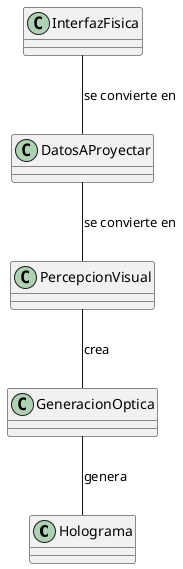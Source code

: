 @startuml

class Holograma
class GeneracionOptica
class InterfazFisica
class DatosAProyectar
class PercepcionVisual

InterfazFisica -- DatosAProyectar : se convierte en
DatosAProyectar -- PercepcionVisual : se convierte en
PercepcionVisual -- GeneracionOptica : crea
GeneracionOptica -- Holograma : genera

@enduml